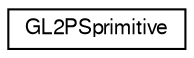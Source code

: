 digraph G
{
  edge [fontname="FreeSans",fontsize="10",labelfontname="FreeSans",labelfontsize="10"];
  node [fontname="FreeSans",fontsize="10",shape=record];
  rankdir="LR";
  Node1 [label="GL2PSprimitive",height=0.2,width=0.4,color="black", fillcolor="white", style="filled",URL="$struct_g_l2_p_sprimitive.html"];
}
